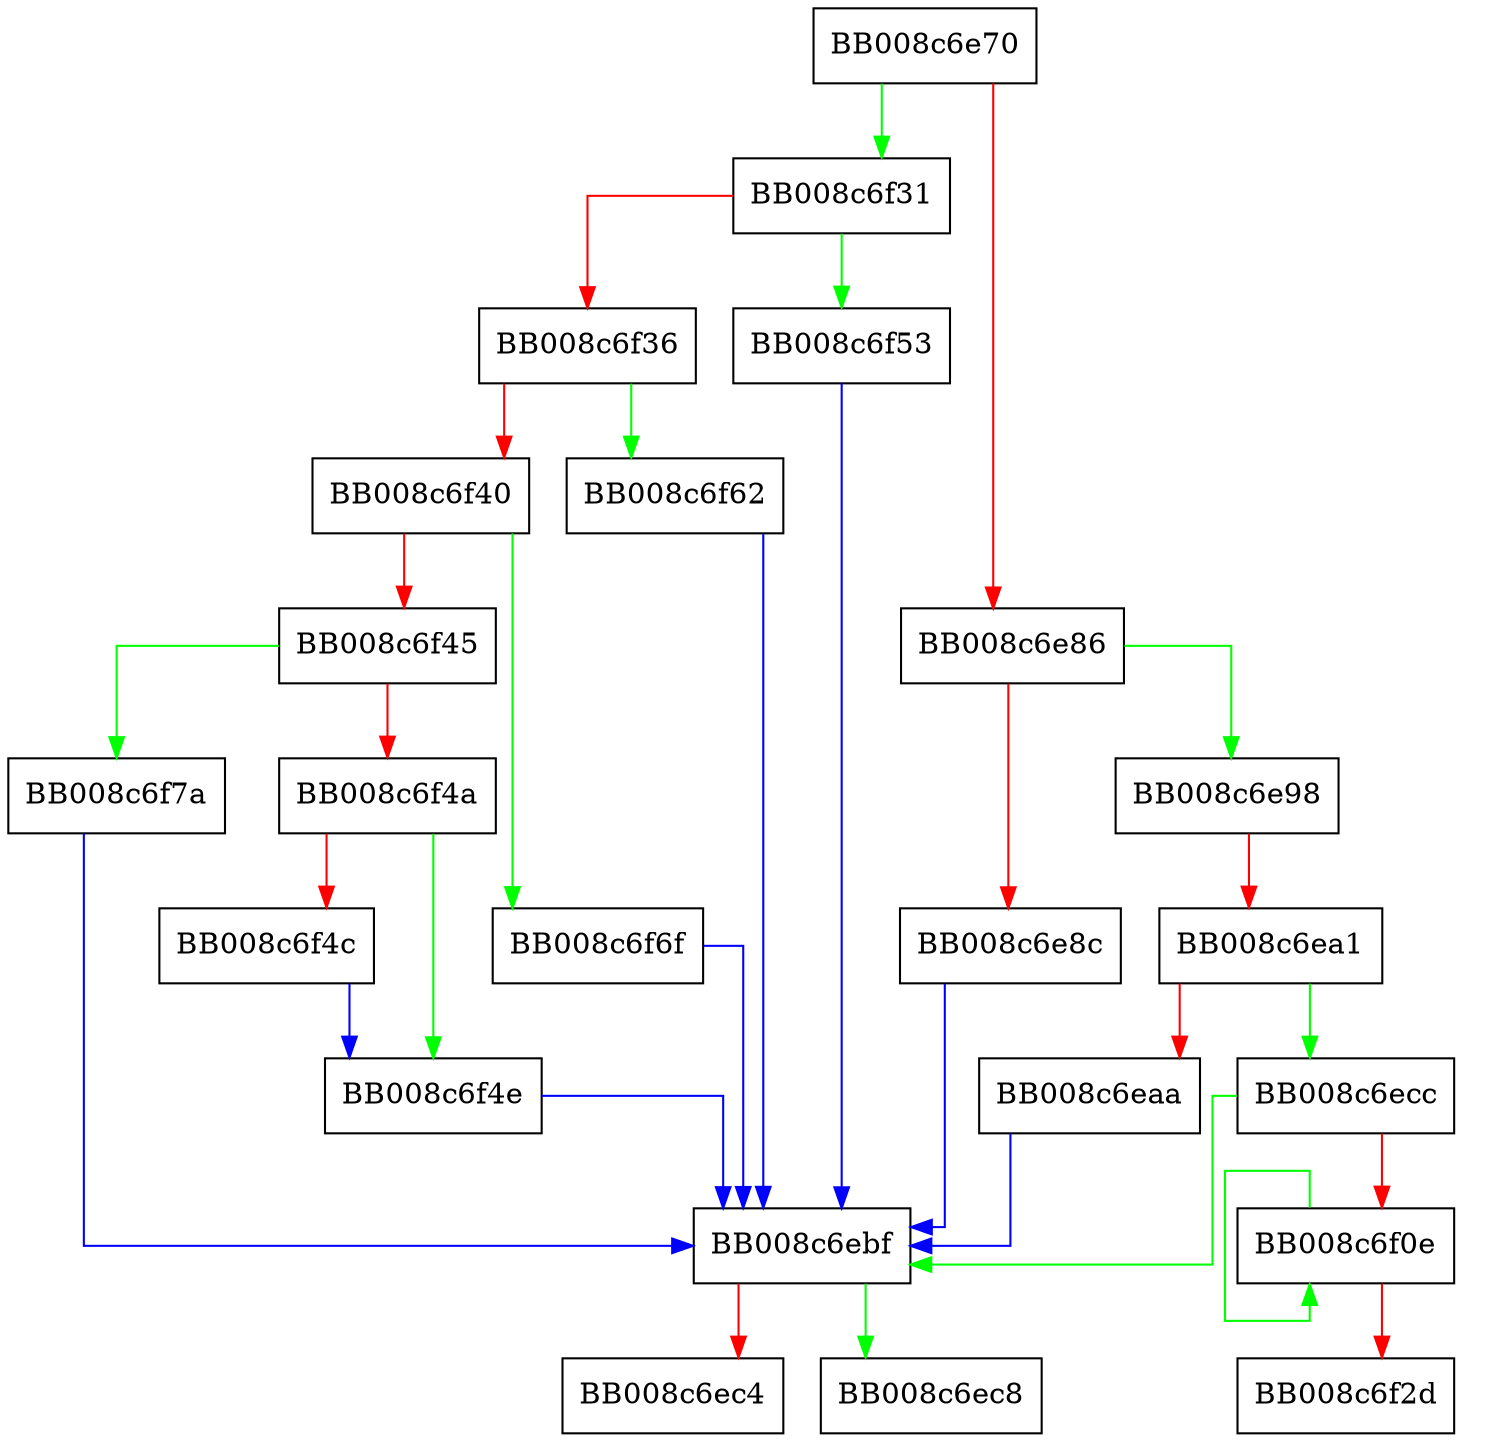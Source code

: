 digraph __memset_avx2_unaligned_erms_rtm {
  node [shape="box"];
  graph [splines=ortho];
  BB008c6e70 -> BB008c6f31 [color="green"];
  BB008c6e70 -> BB008c6e86 [color="red"];
  BB008c6e86 -> BB008c6e98 [color="green"];
  BB008c6e86 -> BB008c6e8c [color="red"];
  BB008c6e8c -> BB008c6ebf [color="blue"];
  BB008c6e98 -> BB008c6ea1 [color="red"];
  BB008c6ea1 -> BB008c6ecc [color="green"];
  BB008c6ea1 -> BB008c6eaa [color="red"];
  BB008c6eaa -> BB008c6ebf [color="blue"];
  BB008c6ebf -> BB008c6ec8 [color="green"];
  BB008c6ebf -> BB008c6ec4 [color="red"];
  BB008c6ecc -> BB008c6ebf [color="green"];
  BB008c6ecc -> BB008c6f0e [color="red"];
  BB008c6f0e -> BB008c6f0e [color="green"];
  BB008c6f0e -> BB008c6f2d [color="red"];
  BB008c6f31 -> BB008c6f53 [color="green"];
  BB008c6f31 -> BB008c6f36 [color="red"];
  BB008c6f36 -> BB008c6f62 [color="green"];
  BB008c6f36 -> BB008c6f40 [color="red"];
  BB008c6f40 -> BB008c6f6f [color="green"];
  BB008c6f40 -> BB008c6f45 [color="red"];
  BB008c6f45 -> BB008c6f7a [color="green"];
  BB008c6f45 -> BB008c6f4a [color="red"];
  BB008c6f4a -> BB008c6f4e [color="green"];
  BB008c6f4a -> BB008c6f4c [color="red"];
  BB008c6f4c -> BB008c6f4e [color="blue"];
  BB008c6f4e -> BB008c6ebf [color="blue"];
  BB008c6f53 -> BB008c6ebf [color="blue"];
  BB008c6f62 -> BB008c6ebf [color="blue"];
  BB008c6f6f -> BB008c6ebf [color="blue"];
  BB008c6f7a -> BB008c6ebf [color="blue"];
}